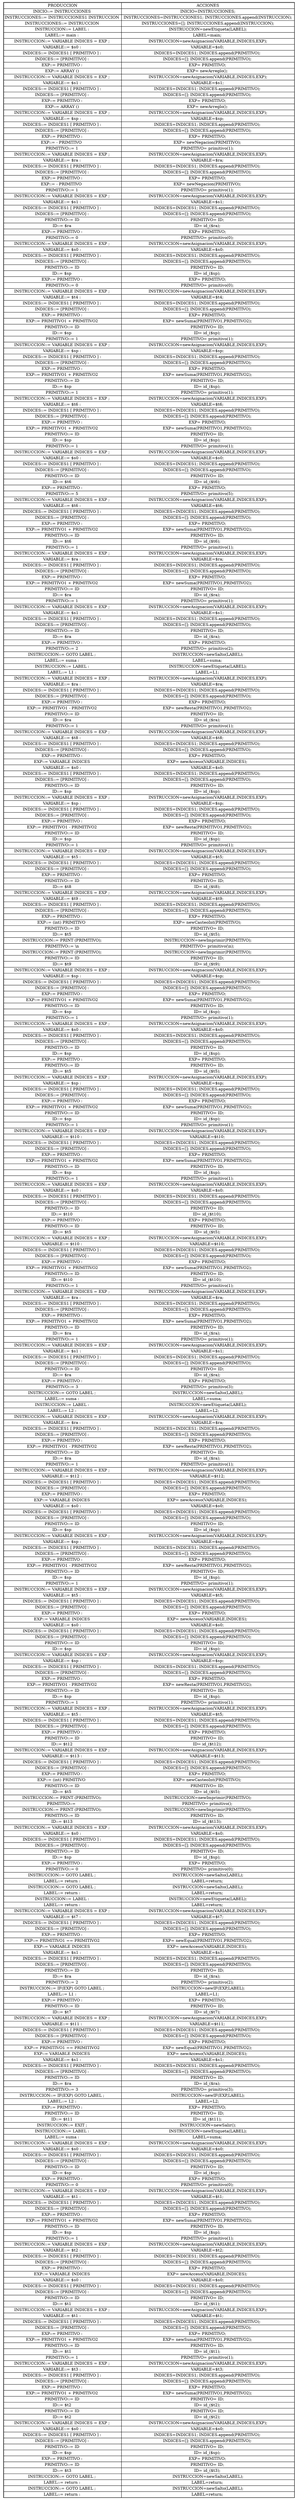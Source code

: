 digraph {
node0 [    shape=plaintext
    label=<

      <table cellspacing='0'>
      <tr><td>PRODUCCION</td><td>ACCIONES</td></tr>
<tr><td>INICIO::= INSTRUCCIONES </td><td> INICIO=INSTRUCCIONES; </td></tr>
<tr><td>INSTRUCCIONES::= INSTRUCCIONES1 INSTRUCCION </td><td> INSTRUCCIONES=INSTRUCCIONES1; INSTRUCCIONES.append(INSTRUCCION); </td></tr>
<tr><td>INSTRUCCIONES::= INSTRUCCION </td><td> INSTRUCCIONES=[]; INSTRUCCIONES.append(INSTRUCCION); </td></tr>
<tr><td>INSTRUCCION::= LABEL : </td><td> INSTRUCCION=newEtiqueta(LABEL); </td></tr>
<tr><td>LABEL::= main : </td><td> LABEL=main;  </td></tr>
<tr><td>INSTRUCCION::= VARIABLE INDICES = EXP ; </td><td> INSTRUCCION=newAsignacion(VARIABLE,INDICES,EXP); </td></tr>
<tr><td>VARIABLE::= $s0 : </td><td> VARIABLE=$s0;  </td></tr>
<tr><td>INDICES::= INDICES1 [ PRIMITIVO ] : </td><td> INDICES=INDICES1; INDICES.append(PRIMITIVO);  </td></tr>
<tr><td>INDICES::= [PRIMITIVO] : </td><td> INDICES=[]; INDICES.append(PRIMITIVO);  </td></tr>
<tr><td>EXP::= PRIMITIVO : </td><td> EXP= PRIMITIVO;  </td></tr>
<tr><td>EXP::= ARRAY () </td><td> EXP= newArreglo();  </td></tr>
<tr><td>INSTRUCCION::= VARIABLE INDICES = EXP ; </td><td> INSTRUCCION=newAsignacion(VARIABLE,INDICES,EXP); </td></tr>
<tr><td>VARIABLE::= $s1 : </td><td> VARIABLE=$s1;  </td></tr>
<tr><td>INDICES::= INDICES1 [ PRIMITIVO ] : </td><td> INDICES=INDICES1; INDICES.append(PRIMITIVO);  </td></tr>
<tr><td>INDICES::= [PRIMITIVO] : </td><td> INDICES=[]; INDICES.append(PRIMITIVO);  </td></tr>
<tr><td>EXP::= PRIMITIVO : </td><td> EXP= PRIMITIVO;  </td></tr>
<tr><td>EXP::= ARRAY () </td><td> EXP= newArreglo();  </td></tr>
<tr><td>INSTRUCCION::= VARIABLE INDICES = EXP ; </td><td> INSTRUCCION=newAsignacion(VARIABLE,INDICES,EXP); </td></tr>
<tr><td>VARIABLE::= $sp : </td><td> VARIABLE=$sp;  </td></tr>
<tr><td>INDICES::= INDICES1 [ PRIMITIVO ] : </td><td> INDICES=INDICES1; INDICES.append(PRIMITIVO);  </td></tr>
<tr><td>INDICES::= [PRIMITIVO] : </td><td> INDICES=[]; INDICES.append(PRIMITIVO);  </td></tr>
<tr><td>EXP::= PRIMITIVO : </td><td> EXP= PRIMITIVO;  </td></tr>
<tr><td>EXP::= - PRIMITIVO  </td><td> EXP= newNegacion(PRIMITIVO);  </td></tr>

<tr><td>PRIMITIVO::= 1 </td><td> PRIMITIVO= primitivo(1);  </td></tr>
<tr><td>INSTRUCCION::= VARIABLE INDICES = EXP ; </td><td> INSTRUCCION=newAsignacion(VARIABLE,INDICES,EXP); </td></tr>
<tr><td>VARIABLE::= $ra : </td><td> VARIABLE=$ra;  </td></tr>
<tr><td>INDICES::= INDICES1 [ PRIMITIVO ] : </td><td> INDICES=INDICES1; INDICES.append(PRIMITIVO);  </td></tr>
<tr><td>INDICES::= [PRIMITIVO] : </td><td> INDICES=[]; INDICES.append(PRIMITIVO);  </td></tr>
<tr><td>EXP::= PRIMITIVO : </td><td> EXP= PRIMITIVO;  </td></tr>
<tr><td>EXP::= - PRIMITIVO  </td><td> EXP= newNegacion(PRIMITIVO);  </td></tr>

<tr><td>PRIMITIVO::= 1 </td><td> PRIMITIVO= primitivo(1);  </td></tr>
<tr><td>INSTRUCCION::= VARIABLE INDICES = EXP ; </td><td> INSTRUCCION=newAsignacion(VARIABLE,INDICES,EXP); </td></tr>
<tr><td>VARIABLE::= $s1 : </td><td> VARIABLE=$s1;  </td></tr>
<tr><td>INDICES::= INDICES1 [ PRIMITIVO ] : </td><td> INDICES=INDICES1; INDICES.append(PRIMITIVO);  </td></tr>
<tr><td>INDICES::= [PRIMITIVO] : </td><td> INDICES=[]; INDICES.append(PRIMITIVO);  </td></tr>
<tr><td>PRIMITIVO::= ID </td><td> PRIMITIVO= ID;  </td></tr>
<tr><td>ID::= $ra </td><td> ID= id_($ra);  </td></tr>
<tr><td>EXP::= PRIMITIVO : </td><td> EXP= PRIMITIVO;  </td></tr>
<tr><td>PRIMITIVO::= 0 </td><td> PRIMITIVO= primitivo(0);  </td></tr>
<tr><td>INSTRUCCION::= VARIABLE INDICES = EXP ; </td><td> INSTRUCCION=newAsignacion(VARIABLE,INDICES,EXP); </td></tr>
<tr><td>VARIABLE::= $s0 : </td><td> VARIABLE=$s0;  </td></tr>
<tr><td>INDICES::= INDICES1 [ PRIMITIVO ] : </td><td> INDICES=INDICES1; INDICES.append(PRIMITIVO);  </td></tr>
<tr><td>INDICES::= [PRIMITIVO] : </td><td> INDICES=[]; INDICES.append(PRIMITIVO);  </td></tr>
<tr><td>PRIMITIVO::= ID </td><td> PRIMITIVO= ID;  </td></tr>
<tr><td>ID::= $sp </td><td> ID= id_($sp);  </td></tr>
<tr><td>EXP::= PRIMITIVO : </td><td> EXP= PRIMITIVO;  </td></tr>
<tr><td>PRIMITIVO::= 0 </td><td> PRIMITIVO= primitivo(0);  </td></tr>
<tr><td>INSTRUCCION::= VARIABLE INDICES = EXP ; </td><td> INSTRUCCION=newAsignacion(VARIABLE,INDICES,EXP); </td></tr>
<tr><td>VARIABLE::= $t4 : </td><td> VARIABLE=$t4;  </td></tr>
<tr><td>INDICES::= INDICES1 [ PRIMITIVO ] : </td><td> INDICES=INDICES1; INDICES.append(PRIMITIVO);  </td></tr>
<tr><td>INDICES::= [PRIMITIVO] : </td><td> INDICES=[]; INDICES.append(PRIMITIVO);  </td></tr>
<tr><td>EXP::= PRIMITIVO : </td><td> EXP= PRIMITIVO;  </td></tr>
<tr><td>EXP::= PRIMITIVO1 + PRIMITIVO2 </td><td> EXP= newSuma(PRIMITIVO1,PRIMITIVO2);  </td></tr>

<tr><td>PRIMITIVO::= ID </td><td> PRIMITIVO= ID;  </td></tr>
<tr><td>ID::= $sp </td><td> ID= id_($sp);  </td></tr>

<tr><td>PRIMITIVO::= 1 </td><td> PRIMITIVO= primitivo(1);  </td></tr>
<tr><td>INSTRUCCION::= VARIABLE INDICES = EXP ; </td><td> INSTRUCCION=newAsignacion(VARIABLE,INDICES,EXP); </td></tr>
<tr><td>VARIABLE::= $sp : </td><td> VARIABLE=$sp;  </td></tr>
<tr><td>INDICES::= INDICES1 [ PRIMITIVO ] : </td><td> INDICES=INDICES1; INDICES.append(PRIMITIVO);  </td></tr>
<tr><td>INDICES::= [PRIMITIVO] : </td><td> INDICES=[]; INDICES.append(PRIMITIVO);  </td></tr>
<tr><td>EXP::= PRIMITIVO : </td><td> EXP= PRIMITIVO;  </td></tr>
<tr><td>EXP::= PRIMITIVO1 + PRIMITIVO2 </td><td> EXP= newSuma(PRIMITIVO1,PRIMITIVO2);  </td></tr>

<tr><td>PRIMITIVO::= ID </td><td> PRIMITIVO= ID;  </td></tr>
<tr><td>ID::= $sp </td><td> ID= id_($sp);  </td></tr>

<tr><td>PRIMITIVO::= 1 </td><td> PRIMITIVO= primitivo(1);  </td></tr>
<tr><td>INSTRUCCION::= VARIABLE INDICES = EXP ; </td><td> INSTRUCCION=newAsignacion(VARIABLE,INDICES,EXP); </td></tr>
<tr><td>VARIABLE::= $t6 : </td><td> VARIABLE=$t6;  </td></tr>
<tr><td>INDICES::= INDICES1 [ PRIMITIVO ] : </td><td> INDICES=INDICES1; INDICES.append(PRIMITIVO);  </td></tr>
<tr><td>INDICES::= [PRIMITIVO] : </td><td> INDICES=[]; INDICES.append(PRIMITIVO);  </td></tr>
<tr><td>EXP::= PRIMITIVO : </td><td> EXP= PRIMITIVO;  </td></tr>
<tr><td>EXP::= PRIMITIVO1 + PRIMITIVO2 </td><td> EXP= newSuma(PRIMITIVO1,PRIMITIVO2);  </td></tr>

<tr><td>PRIMITIVO::= ID </td><td> PRIMITIVO= ID;  </td></tr>
<tr><td>ID::= $sp </td><td> ID= id_($sp);  </td></tr>

<tr><td>PRIMITIVO::= 1 </td><td> PRIMITIVO= primitivo(1);  </td></tr>
<tr><td>INSTRUCCION::= VARIABLE INDICES = EXP ; </td><td> INSTRUCCION=newAsignacion(VARIABLE,INDICES,EXP); </td></tr>
<tr><td>VARIABLE::= $s0 : </td><td> VARIABLE=$s0;  </td></tr>
<tr><td>INDICES::= INDICES1 [ PRIMITIVO ] : </td><td> INDICES=INDICES1; INDICES.append(PRIMITIVO);  </td></tr>
<tr><td>INDICES::= [PRIMITIVO] : </td><td> INDICES=[]; INDICES.append(PRIMITIVO);  </td></tr>
<tr><td>PRIMITIVO::= ID </td><td> PRIMITIVO= ID;  </td></tr>
<tr><td>ID::= $t6 </td><td> ID= id_($t6);  </td></tr>
<tr><td>EXP::= PRIMITIVO : </td><td> EXP= PRIMITIVO;  </td></tr>
<tr><td>PRIMITIVO::= 5 </td><td> PRIMITIVO= primitivo(5);  </td></tr>
<tr><td>INSTRUCCION::= VARIABLE INDICES = EXP ; </td><td> INSTRUCCION=newAsignacion(VARIABLE,INDICES,EXP); </td></tr>
<tr><td>VARIABLE::= $t6 : </td><td> VARIABLE=$t6;  </td></tr>
<tr><td>INDICES::= INDICES1 [ PRIMITIVO ] : </td><td> INDICES=INDICES1; INDICES.append(PRIMITIVO);  </td></tr>
<tr><td>INDICES::= [PRIMITIVO] : </td><td> INDICES=[]; INDICES.append(PRIMITIVO);  </td></tr>
<tr><td>EXP::= PRIMITIVO : </td><td> EXP= PRIMITIVO;  </td></tr>
<tr><td>EXP::= PRIMITIVO1 + PRIMITIVO2 </td><td> EXP= newSuma(PRIMITIVO1,PRIMITIVO2);  </td></tr>

<tr><td>PRIMITIVO::= ID </td><td> PRIMITIVO= ID;  </td></tr>
<tr><td>ID::= $t6 </td><td> ID= id_($t6);  </td></tr>

<tr><td>PRIMITIVO::= 1 </td><td> PRIMITIVO= primitivo(1);  </td></tr>
<tr><td>INSTRUCCION::= VARIABLE INDICES = EXP ; </td><td> INSTRUCCION=newAsignacion(VARIABLE,INDICES,EXP); </td></tr>
<tr><td>VARIABLE::= $ra : </td><td> VARIABLE=$ra;  </td></tr>
<tr><td>INDICES::= INDICES1 [ PRIMITIVO ] : </td><td> INDICES=INDICES1; INDICES.append(PRIMITIVO);  </td></tr>
<tr><td>INDICES::= [PRIMITIVO] : </td><td> INDICES=[]; INDICES.append(PRIMITIVO);  </td></tr>
<tr><td>EXP::= PRIMITIVO : </td><td> EXP= PRIMITIVO;  </td></tr>
<tr><td>EXP::= PRIMITIVO1 + PRIMITIVO2 </td><td> EXP= newSuma(PRIMITIVO1,PRIMITIVO2);  </td></tr>

<tr><td>PRIMITIVO::= ID </td><td> PRIMITIVO= ID;  </td></tr>
<tr><td>ID::= $ra </td><td> ID= id_($ra);  </td></tr>

<tr><td>PRIMITIVO::= 1 </td><td> PRIMITIVO= primitivo(1);  </td></tr>
<tr><td>INSTRUCCION::= VARIABLE INDICES = EXP ; </td><td> INSTRUCCION=newAsignacion(VARIABLE,INDICES,EXP); </td></tr>
<tr><td>VARIABLE::= $s1 : </td><td> VARIABLE=$s1;  </td></tr>
<tr><td>INDICES::= INDICES1 [ PRIMITIVO ] : </td><td> INDICES=INDICES1; INDICES.append(PRIMITIVO);  </td></tr>
<tr><td>INDICES::= [PRIMITIVO] : </td><td> INDICES=[]; INDICES.append(PRIMITIVO);  </td></tr>
<tr><td>PRIMITIVO::= ID </td><td> PRIMITIVO= ID;  </td></tr>
<tr><td>ID::= $ra </td><td> ID= id_($ra);  </td></tr>
<tr><td>EXP::= PRIMITIVO : </td><td> EXP= PRIMITIVO;  </td></tr>
<tr><td>PRIMITIVO::= 2 </td><td> PRIMITIVO= primitivo(2);  </td></tr>
<tr><td>INSTRUCCION::= GOTO LABEL ; </td><td> INSTRUCCION=newSalto(LABEL); </td></tr>
<tr><td>LABEL::= suma : </td><td> LABEL=suma;  </td></tr>
<tr><td>INSTRUCCION::= LABEL : </td><td> INSTRUCCION=newEtiqueta(LABEL); </td></tr>
<tr><td>LABEL::= L1 : </td><td> LABEL=L1;  </td></tr>
<tr><td>INSTRUCCION::= VARIABLE INDICES = EXP ; </td><td> INSTRUCCION=newAsignacion(VARIABLE,INDICES,EXP); </td></tr>
<tr><td>VARIABLE::= $ra : </td><td> VARIABLE=$ra;  </td></tr>
<tr><td>INDICES::= INDICES1 [ PRIMITIVO ] : </td><td> INDICES=INDICES1; INDICES.append(PRIMITIVO);  </td></tr>
<tr><td>INDICES::= [PRIMITIVO] : </td><td> INDICES=[]; INDICES.append(PRIMITIVO);  </td></tr>
<tr><td>EXP::= PRIMITIVO : </td><td> EXP= PRIMITIVO;  </td></tr>
<tr><td>EXP::= PRIMITIVO1 - PRIMITIVO2 </td><td> EXP= newResta(PRIMITIVO1,PRIMITIVO2);  </td></tr>

<tr><td>PRIMITIVO::= ID </td><td> PRIMITIVO= ID;  </td></tr>
<tr><td>ID::= $ra </td><td> ID= id_($ra);  </td></tr>

<tr><td>PRIMITIVO::= 1 </td><td> PRIMITIVO= primitivo(1);  </td></tr>
<tr><td>INSTRUCCION::= VARIABLE INDICES = EXP ; </td><td> INSTRUCCION=newAsignacion(VARIABLE,INDICES,EXP); </td></tr>
<tr><td>VARIABLE::= $t8 : </td><td> VARIABLE=$t8;  </td></tr>
<tr><td>INDICES::= INDICES1 [ PRIMITIVO ] : </td><td> INDICES=INDICES1; INDICES.append(PRIMITIVO);  </td></tr>
<tr><td>INDICES::= [PRIMITIVO] : </td><td> INDICES=[]; INDICES.append(PRIMITIVO);  </td></tr>
<tr><td>EXP::= PRIMITIVO : </td><td> EXP= PRIMITIVO;  </td></tr>
<tr><td>EXP::= VARIABLE INDICES </td><td> EXP= newAcceso(VARIABLE,INDICES);  </td></tr>
<tr><td>VARIABLE::= $s0 : </td><td> VARIABLE=$s0;  </td></tr>
<tr><td>INDICES::= INDICES1 [ PRIMITIVO ] : </td><td> INDICES=INDICES1; INDICES.append(PRIMITIVO);  </td></tr>
<tr><td>INDICES::= [PRIMITIVO] : </td><td> INDICES=[]; INDICES.append(PRIMITIVO);  </td></tr>
<tr><td>PRIMITIVO::= ID </td><td> PRIMITIVO= ID;  </td></tr>
<tr><td>ID::= $sp </td><td> ID= id_($sp);  </td></tr>
<tr><td>INSTRUCCION::= VARIABLE INDICES = EXP ; </td><td> INSTRUCCION=newAsignacion(VARIABLE,INDICES,EXP); </td></tr>
<tr><td>VARIABLE::= $sp : </td><td> VARIABLE=$sp;  </td></tr>
<tr><td>INDICES::= INDICES1 [ PRIMITIVO ] : </td><td> INDICES=INDICES1; INDICES.append(PRIMITIVO);  </td></tr>
<tr><td>INDICES::= [PRIMITIVO] : </td><td> INDICES=[]; INDICES.append(PRIMITIVO);  </td></tr>
<tr><td>EXP::= PRIMITIVO : </td><td> EXP= PRIMITIVO;  </td></tr>
<tr><td>EXP::= PRIMITIVO1 - PRIMITIVO2 </td><td> EXP= newResta(PRIMITIVO1,PRIMITIVO2);  </td></tr>

<tr><td>PRIMITIVO::= ID </td><td> PRIMITIVO= ID;  </td></tr>
<tr><td>ID::= $sp </td><td> ID= id_($sp);  </td></tr>

<tr><td>PRIMITIVO::= 1 </td><td> PRIMITIVO= primitivo(1);  </td></tr>
<tr><td>INSTRUCCION::= VARIABLE INDICES = EXP ; </td><td> INSTRUCCION=newAsignacion(VARIABLE,INDICES,EXP); </td></tr>
<tr><td>VARIABLE::= $t5 : </td><td> VARIABLE=$t5;  </td></tr>
<tr><td>INDICES::= INDICES1 [ PRIMITIVO ] : </td><td> INDICES=INDICES1; INDICES.append(PRIMITIVO);  </td></tr>
<tr><td>INDICES::= [PRIMITIVO] : </td><td> INDICES=[]; INDICES.append(PRIMITIVO);  </td></tr>
<tr><td>EXP::= PRIMITIVO : </td><td> EXP= PRIMITIVO;  </td></tr>
<tr><td>PRIMITIVO::= ID </td><td> PRIMITIVO= ID;  </td></tr>
<tr><td>ID::= $t8 </td><td> ID= id_($t8);  </td></tr>
<tr><td>INSTRUCCION::= VARIABLE INDICES = EXP ; </td><td> INSTRUCCION=newAsignacion(VARIABLE,INDICES,EXP); </td></tr>
<tr><td>VARIABLE::= $t9 : </td><td> VARIABLE=$t9;  </td></tr>
<tr><td>INDICES::= INDICES1 [ PRIMITIVO ] : </td><td> INDICES=INDICES1; INDICES.append(PRIMITIVO);  </td></tr>
<tr><td>INDICES::= [PRIMITIVO] : </td><td> INDICES=[]; INDICES.append(PRIMITIVO);  </td></tr>
<tr><td>EXP::= PRIMITIVO : </td><td> EXP= PRIMITIVO;  </td></tr>
<tr><td>EXP::= (int) PRIMITIVO  </td><td> EXP= newCasteoInt(PRIMITIVO);  </td></tr>

<tr><td>PRIMITIVO::= ID </td><td> PRIMITIVO= ID;  </td></tr>
<tr><td>ID::= $t5 </td><td> ID= id_($t5);  </td></tr>
<tr><td>INSTRUCCION::= PRINT (PRIMITIVO); </td><td> INSTRUCCION=newImprimir(PRIMITIVO); </td></tr>
<tr><td>PRIMITIVO::= \n </td><td> PRIMITIVO= primitivo(\n);  </td></tr>
<tr><td>INSTRUCCION::= PRINT (PRIMITIVO); </td><td> INSTRUCCION=newImprimir(PRIMITIVO); </td></tr>
<tr><td>PRIMITIVO::= ID </td><td> PRIMITIVO= ID;  </td></tr>
<tr><td>ID::= $t9 </td><td> ID= id_($t9);  </td></tr>
<tr><td>INSTRUCCION::= VARIABLE INDICES = EXP ; </td><td> INSTRUCCION=newAsignacion(VARIABLE,INDICES,EXP); </td></tr>
<tr><td>VARIABLE::= $sp : </td><td> VARIABLE=$sp;  </td></tr>
<tr><td>INDICES::= INDICES1 [ PRIMITIVO ] : </td><td> INDICES=INDICES1; INDICES.append(PRIMITIVO);  </td></tr>
<tr><td>INDICES::= [PRIMITIVO] : </td><td> INDICES=[]; INDICES.append(PRIMITIVO);  </td></tr>
<tr><td>EXP::= PRIMITIVO : </td><td> EXP= PRIMITIVO;  </td></tr>
<tr><td>EXP::= PRIMITIVO1 + PRIMITIVO2 </td><td> EXP= newSuma(PRIMITIVO1,PRIMITIVO2);  </td></tr>

<tr><td>PRIMITIVO::= ID </td><td> PRIMITIVO= ID;  </td></tr>
<tr><td>ID::= $sp </td><td> ID= id_($sp);  </td></tr>

<tr><td>PRIMITIVO::= 1 </td><td> PRIMITIVO= primitivo(1);  </td></tr>
<tr><td>INSTRUCCION::= VARIABLE INDICES = EXP ; </td><td> INSTRUCCION=newAsignacion(VARIABLE,INDICES,EXP); </td></tr>
<tr><td>VARIABLE::= $s0 : </td><td> VARIABLE=$s0;  </td></tr>
<tr><td>INDICES::= INDICES1 [ PRIMITIVO ] : </td><td> INDICES=INDICES1; INDICES.append(PRIMITIVO);  </td></tr>
<tr><td>INDICES::= [PRIMITIVO] : </td><td> INDICES=[]; INDICES.append(PRIMITIVO);  </td></tr>
<tr><td>PRIMITIVO::= ID </td><td> PRIMITIVO= ID;  </td></tr>
<tr><td>ID::= $sp </td><td> ID= id_($sp);  </td></tr>
<tr><td>EXP::= PRIMITIVO : </td><td> EXP= PRIMITIVO;  </td></tr>
<tr><td>PRIMITIVO::= ID </td><td> PRIMITIVO= ID;  </td></tr>
<tr><td>ID::= $t5 </td><td> ID= id_($t5);  </td></tr>
<tr><td>INSTRUCCION::= VARIABLE INDICES = EXP ; </td><td> INSTRUCCION=newAsignacion(VARIABLE,INDICES,EXP); </td></tr>
<tr><td>VARIABLE::= $sp : </td><td> VARIABLE=$sp;  </td></tr>
<tr><td>INDICES::= INDICES1 [ PRIMITIVO ] : </td><td> INDICES=INDICES1; INDICES.append(PRIMITIVO);  </td></tr>
<tr><td>INDICES::= [PRIMITIVO] : </td><td> INDICES=[]; INDICES.append(PRIMITIVO);  </td></tr>
<tr><td>EXP::= PRIMITIVO : </td><td> EXP= PRIMITIVO;  </td></tr>
<tr><td>EXP::= PRIMITIVO1 + PRIMITIVO2 </td><td> EXP= newSuma(PRIMITIVO1,PRIMITIVO2);  </td></tr>

<tr><td>PRIMITIVO::= ID </td><td> PRIMITIVO= ID;  </td></tr>
<tr><td>ID::= $sp </td><td> ID= id_($sp);  </td></tr>

<tr><td>PRIMITIVO::= 1 </td><td> PRIMITIVO= primitivo(1);  </td></tr>
<tr><td>INSTRUCCION::= VARIABLE INDICES = EXP ; </td><td> INSTRUCCION=newAsignacion(VARIABLE,INDICES,EXP); </td></tr>
<tr><td>VARIABLE::= $t10 : </td><td> VARIABLE=$t10;  </td></tr>
<tr><td>INDICES::= INDICES1 [ PRIMITIVO ] : </td><td> INDICES=INDICES1; INDICES.append(PRIMITIVO);  </td></tr>
<tr><td>INDICES::= [PRIMITIVO] : </td><td> INDICES=[]; INDICES.append(PRIMITIVO);  </td></tr>
<tr><td>EXP::= PRIMITIVO : </td><td> EXP= PRIMITIVO;  </td></tr>
<tr><td>EXP::= PRIMITIVO1 + PRIMITIVO2 </td><td> EXP= newSuma(PRIMITIVO1,PRIMITIVO2);  </td></tr>

<tr><td>PRIMITIVO::= ID </td><td> PRIMITIVO= ID;  </td></tr>
<tr><td>ID::= $sp </td><td> ID= id_($sp);  </td></tr>

<tr><td>PRIMITIVO::= 1 </td><td> PRIMITIVO= primitivo(1);  </td></tr>
<tr><td>INSTRUCCION::= VARIABLE INDICES = EXP ; </td><td> INSTRUCCION=newAsignacion(VARIABLE,INDICES,EXP); </td></tr>
<tr><td>VARIABLE::= $s0 : </td><td> VARIABLE=$s0;  </td></tr>
<tr><td>INDICES::= INDICES1 [ PRIMITIVO ] : </td><td> INDICES=INDICES1; INDICES.append(PRIMITIVO);  </td></tr>
<tr><td>INDICES::= [PRIMITIVO] : </td><td> INDICES=[]; INDICES.append(PRIMITIVO);  </td></tr>
<tr><td>PRIMITIVO::= ID </td><td> PRIMITIVO= ID;  </td></tr>
<tr><td>ID::= $t10 </td><td> ID= id_($t10);  </td></tr>
<tr><td>EXP::= PRIMITIVO : </td><td> EXP= PRIMITIVO;  </td></tr>
<tr><td>PRIMITIVO::= ID </td><td> PRIMITIVO= ID;  </td></tr>
<tr><td>ID::= $t5 </td><td> ID= id_($t5);  </td></tr>
<tr><td>INSTRUCCION::= VARIABLE INDICES = EXP ; </td><td> INSTRUCCION=newAsignacion(VARIABLE,INDICES,EXP); </td></tr>
<tr><td>VARIABLE::= $t10 : </td><td> VARIABLE=$t10;  </td></tr>
<tr><td>INDICES::= INDICES1 [ PRIMITIVO ] : </td><td> INDICES=INDICES1; INDICES.append(PRIMITIVO);  </td></tr>
<tr><td>INDICES::= [PRIMITIVO] : </td><td> INDICES=[]; INDICES.append(PRIMITIVO);  </td></tr>
<tr><td>EXP::= PRIMITIVO : </td><td> EXP= PRIMITIVO;  </td></tr>
<tr><td>EXP::= PRIMITIVO1 + PRIMITIVO2 </td><td> EXP= newSuma(PRIMITIVO1,PRIMITIVO2);  </td></tr>

<tr><td>PRIMITIVO::= ID </td><td> PRIMITIVO= ID;  </td></tr>
<tr><td>ID::= $t10 </td><td> ID= id_($t10);  </td></tr>

<tr><td>PRIMITIVO::= 1 </td><td> PRIMITIVO= primitivo(1);  </td></tr>
<tr><td>INSTRUCCION::= VARIABLE INDICES = EXP ; </td><td> INSTRUCCION=newAsignacion(VARIABLE,INDICES,EXP); </td></tr>
<tr><td>VARIABLE::= $ra : </td><td> VARIABLE=$ra;  </td></tr>
<tr><td>INDICES::= INDICES1 [ PRIMITIVO ] : </td><td> INDICES=INDICES1; INDICES.append(PRIMITIVO);  </td></tr>
<tr><td>INDICES::= [PRIMITIVO] : </td><td> INDICES=[]; INDICES.append(PRIMITIVO);  </td></tr>
<tr><td>EXP::= PRIMITIVO : </td><td> EXP= PRIMITIVO;  </td></tr>
<tr><td>EXP::= PRIMITIVO1 + PRIMITIVO2 </td><td> EXP= newSuma(PRIMITIVO1,PRIMITIVO2);  </td></tr>

<tr><td>PRIMITIVO::= ID </td><td> PRIMITIVO= ID;  </td></tr>
<tr><td>ID::= $ra </td><td> ID= id_($ra);  </td></tr>

<tr><td>PRIMITIVO::= 1 </td><td> PRIMITIVO= primitivo(1);  </td></tr>
<tr><td>INSTRUCCION::= VARIABLE INDICES = EXP ; </td><td> INSTRUCCION=newAsignacion(VARIABLE,INDICES,EXP); </td></tr>
<tr><td>VARIABLE::= $s1 : </td><td> VARIABLE=$s1;  </td></tr>
<tr><td>INDICES::= INDICES1 [ PRIMITIVO ] : </td><td> INDICES=INDICES1; INDICES.append(PRIMITIVO);  </td></tr>
<tr><td>INDICES::= [PRIMITIVO] : </td><td> INDICES=[]; INDICES.append(PRIMITIVO);  </td></tr>
<tr><td>PRIMITIVO::= ID </td><td> PRIMITIVO= ID;  </td></tr>
<tr><td>ID::= $ra </td><td> ID= id_($ra);  </td></tr>
<tr><td>EXP::= PRIMITIVO : </td><td> EXP= PRIMITIVO;  </td></tr>
<tr><td>PRIMITIVO::= 3 </td><td> PRIMITIVO= primitivo(3);  </td></tr>
<tr><td>INSTRUCCION::= GOTO LABEL ; </td><td> INSTRUCCION=newSalto(LABEL); </td></tr>
<tr><td>LABEL::= suma : </td><td> LABEL=suma;  </td></tr>
<tr><td>INSTRUCCION::= LABEL : </td><td> INSTRUCCION=newEtiqueta(LABEL); </td></tr>
<tr><td>LABEL::= L2 : </td><td> LABEL=L2;  </td></tr>
<tr><td>INSTRUCCION::= VARIABLE INDICES = EXP ; </td><td> INSTRUCCION=newAsignacion(VARIABLE,INDICES,EXP); </td></tr>
<tr><td>VARIABLE::= $ra : </td><td> VARIABLE=$ra;  </td></tr>
<tr><td>INDICES::= INDICES1 [ PRIMITIVO ] : </td><td> INDICES=INDICES1; INDICES.append(PRIMITIVO);  </td></tr>
<tr><td>INDICES::= [PRIMITIVO] : </td><td> INDICES=[]; INDICES.append(PRIMITIVO);  </td></tr>
<tr><td>EXP::= PRIMITIVO : </td><td> EXP= PRIMITIVO;  </td></tr>
<tr><td>EXP::= PRIMITIVO1 - PRIMITIVO2 </td><td> EXP= newResta(PRIMITIVO1,PRIMITIVO2);  </td></tr>

<tr><td>PRIMITIVO::= ID </td><td> PRIMITIVO= ID;  </td></tr>
<tr><td>ID::= $ra </td><td> ID= id_($ra);  </td></tr>

<tr><td>PRIMITIVO::= 1 </td><td> PRIMITIVO= primitivo(1);  </td></tr>
<tr><td>INSTRUCCION::= VARIABLE INDICES = EXP ; </td><td> INSTRUCCION=newAsignacion(VARIABLE,INDICES,EXP); </td></tr>
<tr><td>VARIABLE::= $t12 : </td><td> VARIABLE=$t12;  </td></tr>
<tr><td>INDICES::= INDICES1 [ PRIMITIVO ] : </td><td> INDICES=INDICES1; INDICES.append(PRIMITIVO);  </td></tr>
<tr><td>INDICES::= [PRIMITIVO] : </td><td> INDICES=[]; INDICES.append(PRIMITIVO);  </td></tr>
<tr><td>EXP::= PRIMITIVO : </td><td> EXP= PRIMITIVO;  </td></tr>
<tr><td>EXP::= VARIABLE INDICES </td><td> EXP= newAcceso(VARIABLE,INDICES);  </td></tr>
<tr><td>VARIABLE::= $s0 : </td><td> VARIABLE=$s0;  </td></tr>
<tr><td>INDICES::= INDICES1 [ PRIMITIVO ] : </td><td> INDICES=INDICES1; INDICES.append(PRIMITIVO);  </td></tr>
<tr><td>INDICES::= [PRIMITIVO] : </td><td> INDICES=[]; INDICES.append(PRIMITIVO);  </td></tr>
<tr><td>PRIMITIVO::= ID </td><td> PRIMITIVO= ID;  </td></tr>
<tr><td>ID::= $sp </td><td> ID= id_($sp);  </td></tr>
<tr><td>INSTRUCCION::= VARIABLE INDICES = EXP ; </td><td> INSTRUCCION=newAsignacion(VARIABLE,INDICES,EXP); </td></tr>
<tr><td>VARIABLE::= $sp : </td><td> VARIABLE=$sp;  </td></tr>
<tr><td>INDICES::= INDICES1 [ PRIMITIVO ] : </td><td> INDICES=INDICES1; INDICES.append(PRIMITIVO);  </td></tr>
<tr><td>INDICES::= [PRIMITIVO] : </td><td> INDICES=[]; INDICES.append(PRIMITIVO);  </td></tr>
<tr><td>EXP::= PRIMITIVO : </td><td> EXP= PRIMITIVO;  </td></tr>
<tr><td>EXP::= PRIMITIVO1 - PRIMITIVO2 </td><td> EXP= newResta(PRIMITIVO1,PRIMITIVO2);  </td></tr>

<tr><td>PRIMITIVO::= ID </td><td> PRIMITIVO= ID;  </td></tr>
<tr><td>ID::= $sp </td><td> ID= id_($sp);  </td></tr>

<tr><td>PRIMITIVO::= 1 </td><td> PRIMITIVO= primitivo(1);  </td></tr>
<tr><td>INSTRUCCION::= VARIABLE INDICES = EXP ; </td><td> INSTRUCCION=newAsignacion(VARIABLE,INDICES,EXP); </td></tr>
<tr><td>VARIABLE::= $t5 : </td><td> VARIABLE=$t5;  </td></tr>
<tr><td>INDICES::= INDICES1 [ PRIMITIVO ] : </td><td> INDICES=INDICES1; INDICES.append(PRIMITIVO);  </td></tr>
<tr><td>INDICES::= [PRIMITIVO] : </td><td> INDICES=[]; INDICES.append(PRIMITIVO);  </td></tr>
<tr><td>EXP::= PRIMITIVO : </td><td> EXP= PRIMITIVO;  </td></tr>
<tr><td>EXP::= VARIABLE INDICES </td><td> EXP= newAcceso(VARIABLE,INDICES);  </td></tr>
<tr><td>VARIABLE::= $s0 : </td><td> VARIABLE=$s0;  </td></tr>
<tr><td>INDICES::= INDICES1 [ PRIMITIVO ] : </td><td> INDICES=INDICES1; INDICES.append(PRIMITIVO);  </td></tr>
<tr><td>INDICES::= [PRIMITIVO] : </td><td> INDICES=[]; INDICES.append(PRIMITIVO);  </td></tr>
<tr><td>PRIMITIVO::= ID </td><td> PRIMITIVO= ID;  </td></tr>
<tr><td>ID::= $sp </td><td> ID= id_($sp);  </td></tr>
<tr><td>INSTRUCCION::= VARIABLE INDICES = EXP ; </td><td> INSTRUCCION=newAsignacion(VARIABLE,INDICES,EXP); </td></tr>
<tr><td>VARIABLE::= $sp : </td><td> VARIABLE=$sp;  </td></tr>
<tr><td>INDICES::= INDICES1 [ PRIMITIVO ] : </td><td> INDICES=INDICES1; INDICES.append(PRIMITIVO);  </td></tr>
<tr><td>INDICES::= [PRIMITIVO] : </td><td> INDICES=[]; INDICES.append(PRIMITIVO);  </td></tr>
<tr><td>EXP::= PRIMITIVO : </td><td> EXP= PRIMITIVO;  </td></tr>
<tr><td>EXP::= PRIMITIVO1 - PRIMITIVO2 </td><td> EXP= newResta(PRIMITIVO1,PRIMITIVO2);  </td></tr>

<tr><td>PRIMITIVO::= ID </td><td> PRIMITIVO= ID;  </td></tr>
<tr><td>ID::= $sp </td><td> ID= id_($sp);  </td></tr>

<tr><td>PRIMITIVO::= 1 </td><td> PRIMITIVO= primitivo(1);  </td></tr>
<tr><td>INSTRUCCION::= VARIABLE INDICES = EXP ; </td><td> INSTRUCCION=newAsignacion(VARIABLE,INDICES,EXP); </td></tr>
<tr><td>VARIABLE::= $t5 : </td><td> VARIABLE=$t5;  </td></tr>
<tr><td>INDICES::= INDICES1 [ PRIMITIVO ] : </td><td> INDICES=INDICES1; INDICES.append(PRIMITIVO);  </td></tr>
<tr><td>INDICES::= [PRIMITIVO] : </td><td> INDICES=[]; INDICES.append(PRIMITIVO);  </td></tr>
<tr><td>EXP::= PRIMITIVO : </td><td> EXP= PRIMITIVO;  </td></tr>
<tr><td>PRIMITIVO::= ID </td><td> PRIMITIVO= ID;  </td></tr>
<tr><td>ID::= $t12 </td><td> ID= id_($t12);  </td></tr>
<tr><td>INSTRUCCION::= VARIABLE INDICES = EXP ; </td><td> INSTRUCCION=newAsignacion(VARIABLE,INDICES,EXP); </td></tr>
<tr><td>VARIABLE::= $t13 : </td><td> VARIABLE=$t13;  </td></tr>
<tr><td>INDICES::= INDICES1 [ PRIMITIVO ] : </td><td> INDICES=INDICES1; INDICES.append(PRIMITIVO);  </td></tr>
<tr><td>INDICES::= [PRIMITIVO] : </td><td> INDICES=[]; INDICES.append(PRIMITIVO);  </td></tr>
<tr><td>EXP::= PRIMITIVO : </td><td> EXP= PRIMITIVO;  </td></tr>
<tr><td>EXP::= (int) PRIMITIVO  </td><td> EXP= newCasteoInt(PRIMITIVO);  </td></tr>

<tr><td>PRIMITIVO::= ID </td><td> PRIMITIVO= ID;  </td></tr>
<tr><td>ID::= $t5 </td><td> ID= id_($t5);  </td></tr>
<tr><td>INSTRUCCION::= PRINT (PRIMITIVO); </td><td> INSTRUCCION=newImprimir(PRIMITIVO); </td></tr>
<tr><td>PRIMITIVO::=  </td><td> PRIMITIVO= primitivo();  </td></tr>
<tr><td>INSTRUCCION::= PRINT (PRIMITIVO); </td><td> INSTRUCCION=newImprimir(PRIMITIVO); </td></tr>
<tr><td>PRIMITIVO::= ID </td><td> PRIMITIVO= ID;  </td></tr>
<tr><td>ID::= $t13 </td><td> ID= id_($t13);  </td></tr>
<tr><td>INSTRUCCION::= VARIABLE INDICES = EXP ; </td><td> INSTRUCCION=newAsignacion(VARIABLE,INDICES,EXP); </td></tr>
<tr><td>VARIABLE::= $s0 : </td><td> VARIABLE=$s0;  </td></tr>
<tr><td>INDICES::= INDICES1 [ PRIMITIVO ] : </td><td> INDICES=INDICES1; INDICES.append(PRIMITIVO);  </td></tr>
<tr><td>INDICES::= [PRIMITIVO] : </td><td> INDICES=[]; INDICES.append(PRIMITIVO);  </td></tr>
<tr><td>PRIMITIVO::= ID </td><td> PRIMITIVO= ID;  </td></tr>
<tr><td>ID::= $sp </td><td> ID= id_($sp);  </td></tr>
<tr><td>EXP::= PRIMITIVO : </td><td> EXP= PRIMITIVO;  </td></tr>
<tr><td>PRIMITIVO::= 0 </td><td> PRIMITIVO= primitivo(0);  </td></tr>
<tr><td>INSTRUCCION::= GOTO LABEL ; </td><td> INSTRUCCION=newSalto(LABEL); </td></tr>
<tr><td>LABEL::= return : </td><td> LABEL=return;  </td></tr>
<tr><td>INSTRUCCION::= GOTO LABEL ; </td><td> INSTRUCCION=newSalto(LABEL); </td></tr>
<tr><td>LABEL::= return : </td><td> LABEL=return;  </td></tr>
<tr><td>INSTRUCCION::= LABEL : </td><td> INSTRUCCION=newEtiqueta(LABEL); </td></tr>
<tr><td>LABEL::= return : </td><td> LABEL=return;  </td></tr>
<tr><td>INSTRUCCION::= VARIABLE INDICES = EXP ; </td><td> INSTRUCCION=newAsignacion(VARIABLE,INDICES,EXP); </td></tr>
<tr><td>VARIABLE::= $t7 : </td><td> VARIABLE=$t7;  </td></tr>
<tr><td>INDICES::= INDICES1 [ PRIMITIVO ] : </td><td> INDICES=INDICES1; INDICES.append(PRIMITIVO);  </td></tr>
<tr><td>INDICES::= [PRIMITIVO] : </td><td> INDICES=[]; INDICES.append(PRIMITIVO);  </td></tr>
<tr><td>EXP::= PRIMITIVO : </td><td> EXP= PRIMITIVO;  </td></tr>
<tr><td>EXP::= PRIMITIVO1 == PRIMITIVO2 </td><td> EXP= newEqual(PRIMITIVO1,PRIMITIVO2);  </td></tr>

<tr><td>EXP::= VARIABLE INDICES </td><td> EXP= newAcceso(VARIABLE,INDICES);  </td></tr>
<tr><td>VARIABLE::= $s1 : </td><td> VARIABLE=$s1;  </td></tr>
<tr><td>INDICES::= INDICES1 [ PRIMITIVO ] : </td><td> INDICES=INDICES1; INDICES.append(PRIMITIVO);  </td></tr>
<tr><td>INDICES::= [PRIMITIVO] : </td><td> INDICES=[]; INDICES.append(PRIMITIVO);  </td></tr>
<tr><td>PRIMITIVO::= ID </td><td> PRIMITIVO= ID;  </td></tr>
<tr><td>ID::= $ra </td><td> ID= id_($ra);  </td></tr>

<tr><td>PRIMITIVO::= 2 </td><td> PRIMITIVO= primitivo(2);  </td></tr>
<tr><td>INSTRUCCION::= IF(EXP) GOTO LABEL ; </td><td> INSTRUCCION=newIF(EXP,LABEL); </td></tr>
<tr><td>LABEL::= L1 : </td><td> LABEL=L1;  </td></tr>
<tr><td>EXP::= PRIMITIVO : </td><td> EXP= PRIMITIVO;  </td></tr>
<tr><td>PRIMITIVO::= ID </td><td> PRIMITIVO= ID;  </td></tr>
<tr><td>ID::= $t7 </td><td> ID= id_($t7);  </td></tr>
<tr><td>INSTRUCCION::= VARIABLE INDICES = EXP ; </td><td> INSTRUCCION=newAsignacion(VARIABLE,INDICES,EXP); </td></tr>
<tr><td>VARIABLE::= $t11 : </td><td> VARIABLE=$t11;  </td></tr>
<tr><td>INDICES::= INDICES1 [ PRIMITIVO ] : </td><td> INDICES=INDICES1; INDICES.append(PRIMITIVO);  </td></tr>
<tr><td>INDICES::= [PRIMITIVO] : </td><td> INDICES=[]; INDICES.append(PRIMITIVO);  </td></tr>
<tr><td>EXP::= PRIMITIVO : </td><td> EXP= PRIMITIVO;  </td></tr>
<tr><td>EXP::= PRIMITIVO1 == PRIMITIVO2 </td><td> EXP= newEqual(PRIMITIVO1,PRIMITIVO2);  </td></tr>

<tr><td>EXP::= VARIABLE INDICES </td><td> EXP= newAcceso(VARIABLE,INDICES);  </td></tr>
<tr><td>VARIABLE::= $s1 : </td><td> VARIABLE=$s1;  </td></tr>
<tr><td>INDICES::= INDICES1 [ PRIMITIVO ] : </td><td> INDICES=INDICES1; INDICES.append(PRIMITIVO);  </td></tr>
<tr><td>INDICES::= [PRIMITIVO] : </td><td> INDICES=[]; INDICES.append(PRIMITIVO);  </td></tr>
<tr><td>PRIMITIVO::= ID </td><td> PRIMITIVO= ID;  </td></tr>
<tr><td>ID::= $ra </td><td> ID= id_($ra);  </td></tr>

<tr><td>PRIMITIVO::= 3 </td><td> PRIMITIVO= primitivo(3);  </td></tr>
<tr><td>INSTRUCCION::= IF(EXP) GOTO LABEL ; </td><td> INSTRUCCION=newIF(EXP,LABEL); </td></tr>
<tr><td>LABEL::= L2 : </td><td> LABEL=L2;  </td></tr>
<tr><td>EXP::= PRIMITIVO : </td><td> EXP= PRIMITIVO;  </td></tr>
<tr><td>PRIMITIVO::= ID </td><td> PRIMITIVO= ID;  </td></tr>
<tr><td>ID::= $t11 </td><td> ID= id_($t11);  </td></tr>
<tr><td>INSTRUCCION::= EXIT ; </td><td> INSTRUCCION=newSalir(); </td></tr>
<tr><td>INSTRUCCION::= LABEL : </td><td> INSTRUCCION=newEtiqueta(LABEL); </td></tr>
<tr><td>LABEL::= suma : </td><td> LABEL=suma;  </td></tr>
<tr><td>INSTRUCCION::= VARIABLE INDICES = EXP ; </td><td> INSTRUCCION=newAsignacion(VARIABLE,INDICES,EXP); </td></tr>
<tr><td>VARIABLE::= $s0 : </td><td> VARIABLE=$s0;  </td></tr>
<tr><td>INDICES::= INDICES1 [ PRIMITIVO ] : </td><td> INDICES=INDICES1; INDICES.append(PRIMITIVO);  </td></tr>
<tr><td>INDICES::= [PRIMITIVO] : </td><td> INDICES=[]; INDICES.append(PRIMITIVO);  </td></tr>
<tr><td>PRIMITIVO::= ID </td><td> PRIMITIVO= ID;  </td></tr>
<tr><td>ID::= $sp </td><td> ID= id_($sp);  </td></tr>
<tr><td>EXP::= PRIMITIVO : </td><td> EXP= PRIMITIVO;  </td></tr>
<tr><td>PRIMITIVO::= 0 </td><td> PRIMITIVO= primitivo(0);  </td></tr>
<tr><td>INSTRUCCION::= VARIABLE INDICES = EXP ; </td><td> INSTRUCCION=newAsignacion(VARIABLE,INDICES,EXP); </td></tr>
<tr><td>VARIABLE::= $t1 : </td><td> VARIABLE=$t1;  </td></tr>
<tr><td>INDICES::= INDICES1 [ PRIMITIVO ] : </td><td> INDICES=INDICES1; INDICES.append(PRIMITIVO);  </td></tr>
<tr><td>INDICES::= [PRIMITIVO] : </td><td> INDICES=[]; INDICES.append(PRIMITIVO);  </td></tr>
<tr><td>EXP::= PRIMITIVO : </td><td> EXP= PRIMITIVO;  </td></tr>
<tr><td>EXP::= PRIMITIVO1 + PRIMITIVO2 </td><td> EXP= newSuma(PRIMITIVO1,PRIMITIVO2);  </td></tr>

<tr><td>PRIMITIVO::= ID </td><td> PRIMITIVO= ID;  </td></tr>
<tr><td>ID::= $sp </td><td> ID= id_($sp);  </td></tr>

<tr><td>PRIMITIVO::= 1 </td><td> PRIMITIVO= primitivo(1);  </td></tr>
<tr><td>INSTRUCCION::= VARIABLE INDICES = EXP ; </td><td> INSTRUCCION=newAsignacion(VARIABLE,INDICES,EXP); </td></tr>
<tr><td>VARIABLE::= $t2 : </td><td> VARIABLE=$t2;  </td></tr>
<tr><td>INDICES::= INDICES1 [ PRIMITIVO ] : </td><td> INDICES=INDICES1; INDICES.append(PRIMITIVO);  </td></tr>
<tr><td>INDICES::= [PRIMITIVO] : </td><td> INDICES=[]; INDICES.append(PRIMITIVO);  </td></tr>
<tr><td>EXP::= PRIMITIVO : </td><td> EXP= PRIMITIVO;  </td></tr>
<tr><td>EXP::= VARIABLE INDICES </td><td> EXP= newAcceso(VARIABLE,INDICES);  </td></tr>
<tr><td>VARIABLE::= $s0 : </td><td> VARIABLE=$s0;  </td></tr>
<tr><td>INDICES::= INDICES1 [ PRIMITIVO ] : </td><td> INDICES=INDICES1; INDICES.append(PRIMITIVO);  </td></tr>
<tr><td>INDICES::= [PRIMITIVO] : </td><td> INDICES=[]; INDICES.append(PRIMITIVO);  </td></tr>
<tr><td>PRIMITIVO::= ID </td><td> PRIMITIVO= ID;  </td></tr>
<tr><td>ID::= $t1 </td><td> ID= id_($t1);  </td></tr>
<tr><td>INSTRUCCION::= VARIABLE INDICES = EXP ; </td><td> INSTRUCCION=newAsignacion(VARIABLE,INDICES,EXP); </td></tr>
<tr><td>VARIABLE::= $t1 : </td><td> VARIABLE=$t1;  </td></tr>
<tr><td>INDICES::= INDICES1 [ PRIMITIVO ] : </td><td> INDICES=INDICES1; INDICES.append(PRIMITIVO);  </td></tr>
<tr><td>INDICES::= [PRIMITIVO] : </td><td> INDICES=[]; INDICES.append(PRIMITIVO);  </td></tr>
<tr><td>EXP::= PRIMITIVO : </td><td> EXP= PRIMITIVO;  </td></tr>
<tr><td>EXP::= PRIMITIVO1 + PRIMITIVO2 </td><td> EXP= newSuma(PRIMITIVO1,PRIMITIVO2);  </td></tr>

<tr><td>PRIMITIVO::= ID </td><td> PRIMITIVO= ID;  </td></tr>
<tr><td>ID::= $t1 </td><td> ID= id_($t1);  </td></tr>

<tr><td>PRIMITIVO::= 1 </td><td> PRIMITIVO= primitivo(1);  </td></tr>
<tr><td>INSTRUCCION::= VARIABLE INDICES = EXP ; </td><td> INSTRUCCION=newAsignacion(VARIABLE,INDICES,EXP); </td></tr>
<tr><td>VARIABLE::= $t3 : </td><td> VARIABLE=$t3;  </td></tr>
<tr><td>INDICES::= INDICES1 [ PRIMITIVO ] : </td><td> INDICES=INDICES1; INDICES.append(PRIMITIVO);  </td></tr>
<tr><td>INDICES::= [PRIMITIVO] : </td><td> INDICES=[]; INDICES.append(PRIMITIVO);  </td></tr>
<tr><td>EXP::= PRIMITIVO : </td><td> EXP= PRIMITIVO;  </td></tr>
<tr><td>EXP::= PRIMITIVO1 + PRIMITIVO2 </td><td> EXP= newSuma(PRIMITIVO1,PRIMITIVO2);  </td></tr>

<tr><td>PRIMITIVO::= ID </td><td> PRIMITIVO= ID;  </td></tr>
<tr><td>ID::= $t2 </td><td> ID= id_($t2);  </td></tr>

<tr><td>PRIMITIVO::= ID </td><td> PRIMITIVO= ID;  </td></tr>
<tr><td>ID::= $t2 </td><td> ID= id_($t2);  </td></tr>
<tr><td>INSTRUCCION::= VARIABLE INDICES = EXP ; </td><td> INSTRUCCION=newAsignacion(VARIABLE,INDICES,EXP); </td></tr>
<tr><td>VARIABLE::= $s0 : </td><td> VARIABLE=$s0;  </td></tr>
<tr><td>INDICES::= INDICES1 [ PRIMITIVO ] : </td><td> INDICES=INDICES1; INDICES.append(PRIMITIVO);  </td></tr>
<tr><td>INDICES::= [PRIMITIVO] : </td><td> INDICES=[]; INDICES.append(PRIMITIVO);  </td></tr>
<tr><td>PRIMITIVO::= ID </td><td> PRIMITIVO= ID;  </td></tr>
<tr><td>ID::= $sp </td><td> ID= id_($sp);  </td></tr>
<tr><td>EXP::= PRIMITIVO : </td><td> EXP= PRIMITIVO;  </td></tr>
<tr><td>PRIMITIVO::= ID </td><td> PRIMITIVO= ID;  </td></tr>
<tr><td>ID::= $t3 </td><td> ID= id_($t3);  </td></tr>
<tr><td>INSTRUCCION::= GOTO LABEL ; </td><td> INSTRUCCION=newSalto(LABEL); </td></tr>
<tr><td>LABEL::= return : </td><td> LABEL=return;  </td></tr>
<tr><td>INSTRUCCION::= GOTO LABEL ; </td><td> INSTRUCCION=newSalto(LABEL); </td></tr>
<tr><td>LABEL::= return : </td><td> LABEL=return;  </td></tr>
    </table>
>];}